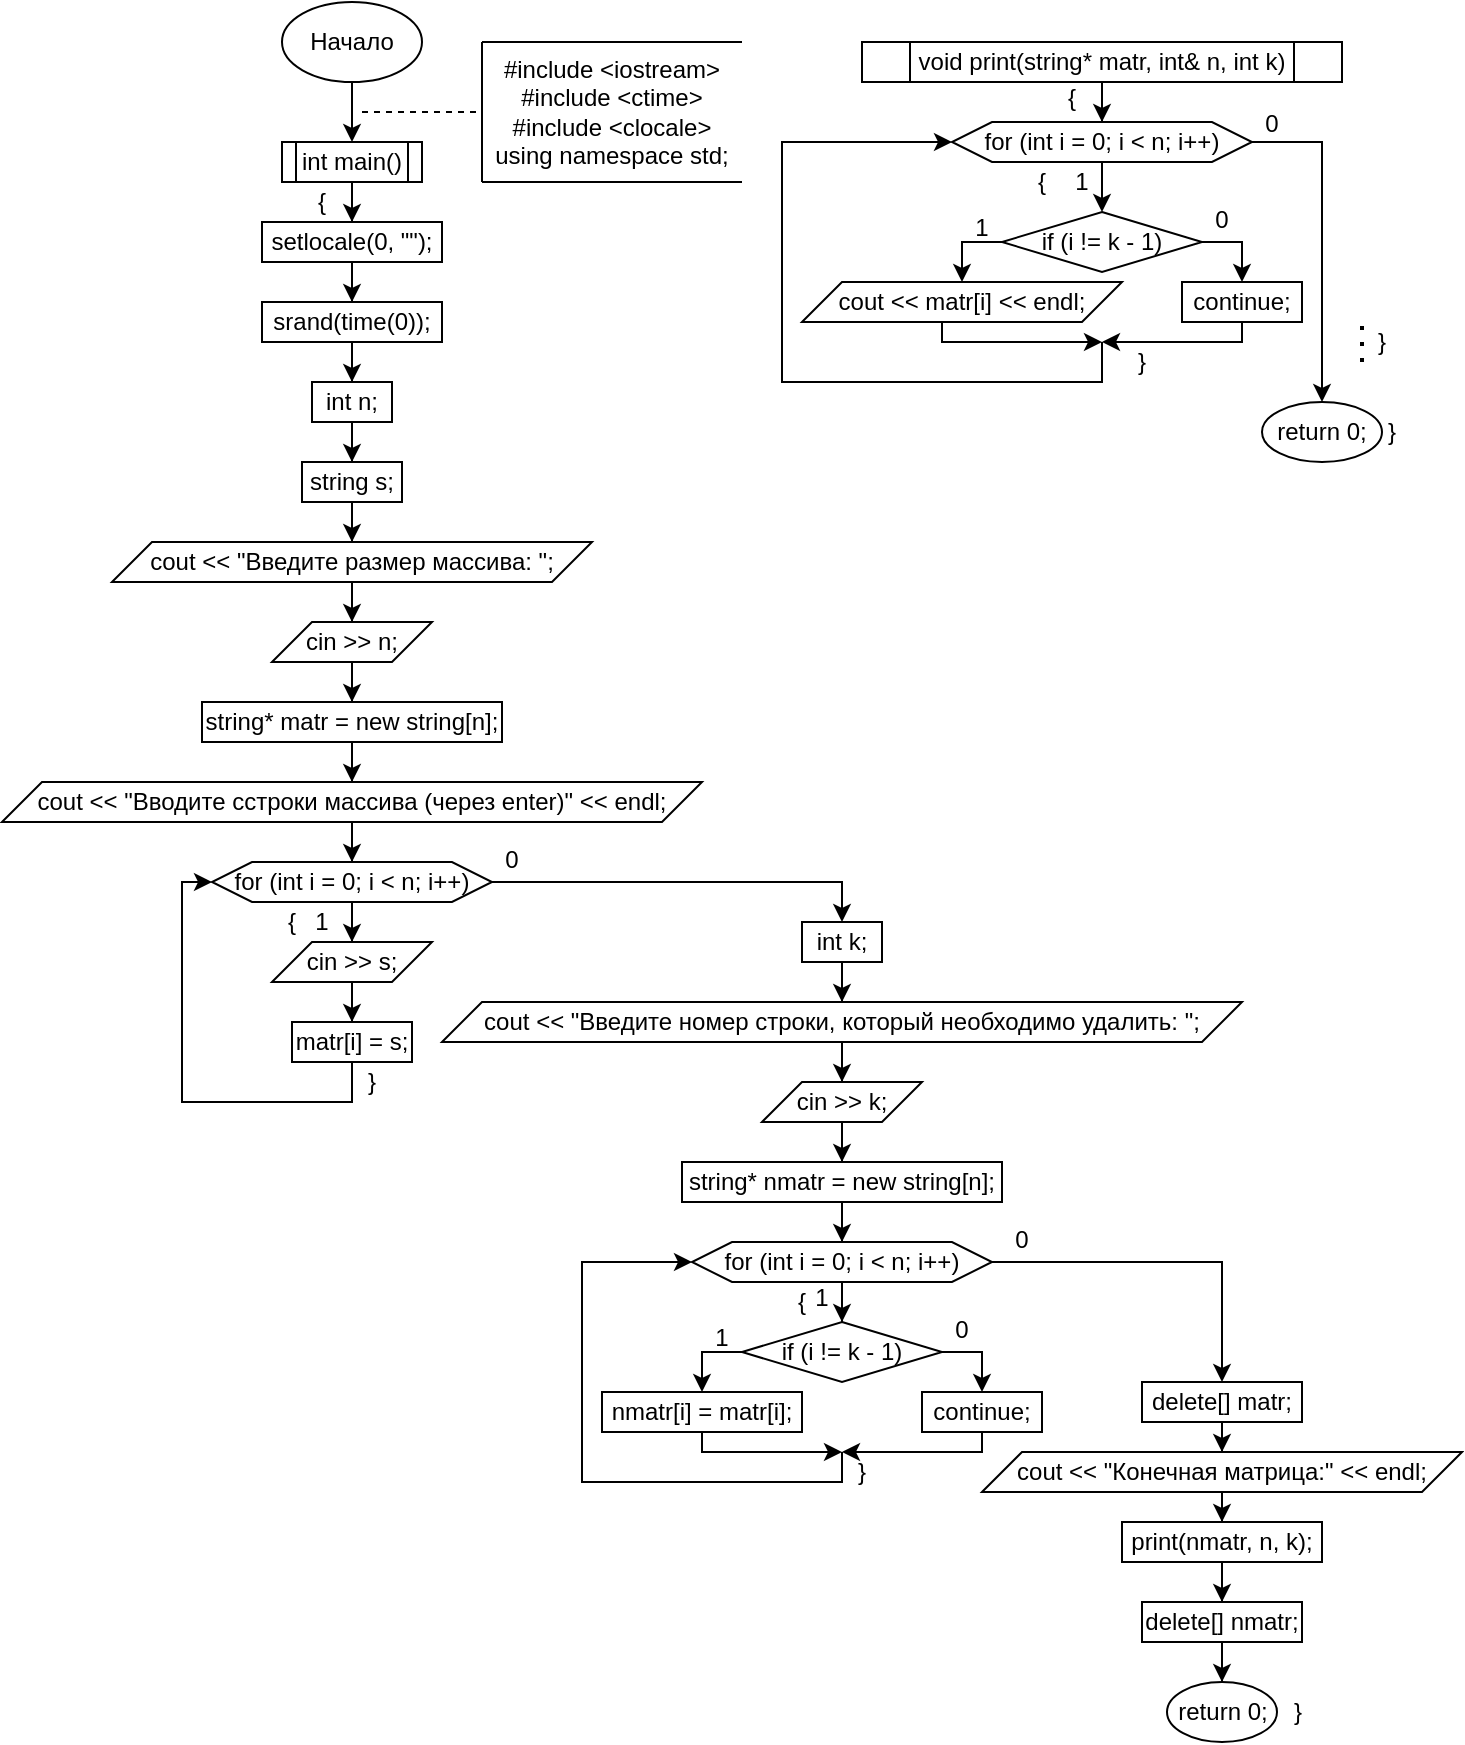 <mxfile version="26.0.4">
  <diagram name="Страница — 1" id="-Ves8a1Da6EOEofOBD4h">
    <mxGraphModel dx="737" dy="410" grid="1" gridSize="10" guides="1" tooltips="1" connect="1" arrows="1" fold="1" page="1" pageScale="1" pageWidth="827" pageHeight="1169" math="0" shadow="0">
      <root>
        <mxCell id="0" />
        <mxCell id="1" parent="0" />
        <mxCell id="par15KkcUKG-uacjkhJL-5" style="edgeStyle=orthogonalEdgeStyle;rounded=0;orthogonalLoop=1;jettySize=auto;html=1;entryX=0.5;entryY=0;entryDx=0;entryDy=0;" edge="1" parent="1" source="par15KkcUKG-uacjkhJL-1" target="par15KkcUKG-uacjkhJL-3">
          <mxGeometry relative="1" as="geometry" />
        </mxCell>
        <mxCell id="par15KkcUKG-uacjkhJL-1" value="Начало" style="ellipse;whiteSpace=wrap;html=1;" vertex="1" parent="1">
          <mxGeometry x="200" y="10" width="70" height="40" as="geometry" />
        </mxCell>
        <mxCell id="par15KkcUKG-uacjkhJL-2" value="&lt;div&gt;#include &amp;lt;iostream&amp;gt;&lt;/div&gt;&lt;div&gt;#include &amp;lt;ctime&amp;gt;&lt;/div&gt;&lt;div&gt;#include &amp;lt;clocale&amp;gt;&lt;/div&gt;&lt;div&gt;using namespace std;&lt;/div&gt;" style="text;html=1;align=center;verticalAlign=middle;whiteSpace=wrap;rounded=0;" vertex="1" parent="1">
          <mxGeometry x="300" y="30" width="130" height="70" as="geometry" />
        </mxCell>
        <mxCell id="par15KkcUKG-uacjkhJL-14" style="edgeStyle=orthogonalEdgeStyle;rounded=0;orthogonalLoop=1;jettySize=auto;html=1;entryX=0.5;entryY=0;entryDx=0;entryDy=0;" edge="1" parent="1" source="par15KkcUKG-uacjkhJL-3" target="par15KkcUKG-uacjkhJL-13">
          <mxGeometry relative="1" as="geometry" />
        </mxCell>
        <mxCell id="par15KkcUKG-uacjkhJL-3" value="int main()" style="shape=process;whiteSpace=wrap;html=1;backgroundOutline=1;" vertex="1" parent="1">
          <mxGeometry x="200" y="80" width="70" height="20" as="geometry" />
        </mxCell>
        <mxCell id="par15KkcUKG-uacjkhJL-6" value="" style="endArrow=none;dashed=1;html=1;rounded=0;entryX=0;entryY=0.5;entryDx=0;entryDy=0;" edge="1" parent="1" target="par15KkcUKG-uacjkhJL-2">
          <mxGeometry width="50" height="50" relative="1" as="geometry">
            <mxPoint x="240" y="65" as="sourcePoint" />
            <mxPoint x="450" y="210" as="targetPoint" />
          </mxGeometry>
        </mxCell>
        <mxCell id="par15KkcUKG-uacjkhJL-7" value="" style="endArrow=none;html=1;rounded=0;exitX=0;exitY=1;exitDx=0;exitDy=0;entryX=1;entryY=1;entryDx=0;entryDy=0;" edge="1" parent="1" source="par15KkcUKG-uacjkhJL-2" target="par15KkcUKG-uacjkhJL-2">
          <mxGeometry width="50" height="50" relative="1" as="geometry">
            <mxPoint x="400" y="260" as="sourcePoint" />
            <mxPoint x="450" y="210" as="targetPoint" />
          </mxGeometry>
        </mxCell>
        <mxCell id="par15KkcUKG-uacjkhJL-8" value="" style="endArrow=none;html=1;rounded=0;entryX=0;entryY=0;entryDx=0;entryDy=0;exitX=1;exitY=0;exitDx=0;exitDy=0;" edge="1" parent="1" source="par15KkcUKG-uacjkhJL-2" target="par15KkcUKG-uacjkhJL-2">
          <mxGeometry width="50" height="50" relative="1" as="geometry">
            <mxPoint x="320" y="170" as="sourcePoint" />
            <mxPoint x="370" y="120" as="targetPoint" />
          </mxGeometry>
        </mxCell>
        <mxCell id="par15KkcUKG-uacjkhJL-9" value="" style="endArrow=none;html=1;rounded=0;entryX=0;entryY=0;entryDx=0;entryDy=0;exitX=0;exitY=1;exitDx=0;exitDy=0;" edge="1" parent="1" source="par15KkcUKG-uacjkhJL-2" target="par15KkcUKG-uacjkhJL-2">
          <mxGeometry width="50" height="50" relative="1" as="geometry">
            <mxPoint x="400" y="260" as="sourcePoint" />
            <mxPoint x="450" y="210" as="targetPoint" />
          </mxGeometry>
        </mxCell>
        <mxCell id="par15KkcUKG-uacjkhJL-49" style="edgeStyle=orthogonalEdgeStyle;rounded=0;orthogonalLoop=1;jettySize=auto;html=1;entryX=0.5;entryY=0;entryDx=0;entryDy=0;" edge="1" parent="1" source="par15KkcUKG-uacjkhJL-10" target="par15KkcUKG-uacjkhJL-47">
          <mxGeometry relative="1" as="geometry" />
        </mxCell>
        <mxCell id="par15KkcUKG-uacjkhJL-10" value="string s;" style="rounded=0;whiteSpace=wrap;html=1;" vertex="1" parent="1">
          <mxGeometry x="210" y="240" width="50" height="20" as="geometry" />
        </mxCell>
        <mxCell id="par15KkcUKG-uacjkhJL-17" style="edgeStyle=orthogonalEdgeStyle;rounded=0;orthogonalLoop=1;jettySize=auto;html=1;entryX=0.5;entryY=0;entryDx=0;entryDy=0;" edge="1" parent="1" source="par15KkcUKG-uacjkhJL-11" target="par15KkcUKG-uacjkhJL-10">
          <mxGeometry relative="1" as="geometry" />
        </mxCell>
        <mxCell id="par15KkcUKG-uacjkhJL-11" value="int n;" style="rounded=0;whiteSpace=wrap;html=1;" vertex="1" parent="1">
          <mxGeometry x="215" y="200" width="40" height="20" as="geometry" />
        </mxCell>
        <mxCell id="par15KkcUKG-uacjkhJL-16" style="edgeStyle=orthogonalEdgeStyle;rounded=0;orthogonalLoop=1;jettySize=auto;html=1;entryX=0.5;entryY=0;entryDx=0;entryDy=0;" edge="1" parent="1" source="par15KkcUKG-uacjkhJL-12" target="par15KkcUKG-uacjkhJL-11">
          <mxGeometry relative="1" as="geometry" />
        </mxCell>
        <mxCell id="par15KkcUKG-uacjkhJL-12" value="srand(time(0));" style="rounded=0;whiteSpace=wrap;html=1;" vertex="1" parent="1">
          <mxGeometry x="190" y="160" width="90" height="20" as="geometry" />
        </mxCell>
        <mxCell id="par15KkcUKG-uacjkhJL-15" style="edgeStyle=orthogonalEdgeStyle;rounded=0;orthogonalLoop=1;jettySize=auto;html=1;" edge="1" parent="1" source="par15KkcUKG-uacjkhJL-13" target="par15KkcUKG-uacjkhJL-12">
          <mxGeometry relative="1" as="geometry" />
        </mxCell>
        <mxCell id="par15KkcUKG-uacjkhJL-13" value="setlocale(0, &quot;&quot;);" style="rounded=0;whiteSpace=wrap;html=1;" vertex="1" parent="1">
          <mxGeometry x="190" y="120" width="90" height="20" as="geometry" />
        </mxCell>
        <mxCell id="par15KkcUKG-uacjkhJL-21" style="edgeStyle=orthogonalEdgeStyle;rounded=0;orthogonalLoop=1;jettySize=auto;html=1;entryX=0.5;entryY=0;entryDx=0;entryDy=0;" edge="1" parent="1" source="par15KkcUKG-uacjkhJL-18" target="par15KkcUKG-uacjkhJL-19">
          <mxGeometry relative="1" as="geometry" />
        </mxCell>
        <mxCell id="par15KkcUKG-uacjkhJL-18" value="void print(string* matr, int&amp;amp; n, int k)" style="shape=process;whiteSpace=wrap;html=1;backgroundOutline=1;" vertex="1" parent="1">
          <mxGeometry x="490" y="30" width="240" height="20" as="geometry" />
        </mxCell>
        <mxCell id="par15KkcUKG-uacjkhJL-22" style="edgeStyle=orthogonalEdgeStyle;rounded=0;orthogonalLoop=1;jettySize=auto;html=1;entryX=0.5;entryY=0;entryDx=0;entryDy=0;" edge="1" parent="1" source="par15KkcUKG-uacjkhJL-19" target="par15KkcUKG-uacjkhJL-20">
          <mxGeometry relative="1" as="geometry" />
        </mxCell>
        <mxCell id="par15KkcUKG-uacjkhJL-31" style="edgeStyle=orthogonalEdgeStyle;rounded=0;orthogonalLoop=1;jettySize=auto;html=1;entryX=0.5;entryY=0;entryDx=0;entryDy=0;" edge="1" parent="1" source="par15KkcUKG-uacjkhJL-19" target="par15KkcUKG-uacjkhJL-30">
          <mxGeometry relative="1" as="geometry" />
        </mxCell>
        <mxCell id="par15KkcUKG-uacjkhJL-19" value="for (int i = 0; i &amp;lt; n; i++)" style="shape=hexagon;perimeter=hexagonPerimeter2;whiteSpace=wrap;html=1;fixedSize=1;" vertex="1" parent="1">
          <mxGeometry x="535" y="70" width="150" height="20" as="geometry" />
        </mxCell>
        <mxCell id="par15KkcUKG-uacjkhJL-25" style="edgeStyle=orthogonalEdgeStyle;rounded=0;orthogonalLoop=1;jettySize=auto;html=1;entryX=0.5;entryY=0;entryDx=0;entryDy=0;" edge="1" parent="1" source="par15KkcUKG-uacjkhJL-20" target="par15KkcUKG-uacjkhJL-24">
          <mxGeometry relative="1" as="geometry">
            <Array as="points">
              <mxPoint x="540" y="130" />
            </Array>
          </mxGeometry>
        </mxCell>
        <mxCell id="par15KkcUKG-uacjkhJL-26" style="edgeStyle=orthogonalEdgeStyle;rounded=0;orthogonalLoop=1;jettySize=auto;html=1;entryX=0.5;entryY=0;entryDx=0;entryDy=0;" edge="1" parent="1" source="par15KkcUKG-uacjkhJL-20" target="par15KkcUKG-uacjkhJL-23">
          <mxGeometry relative="1" as="geometry">
            <Array as="points">
              <mxPoint x="680" y="130" />
            </Array>
          </mxGeometry>
        </mxCell>
        <mxCell id="par15KkcUKG-uacjkhJL-20" value="if (i != k - 1)" style="rhombus;whiteSpace=wrap;html=1;" vertex="1" parent="1">
          <mxGeometry x="560" y="115" width="100" height="30" as="geometry" />
        </mxCell>
        <mxCell id="par15KkcUKG-uacjkhJL-28" style="edgeStyle=orthogonalEdgeStyle;rounded=0;orthogonalLoop=1;jettySize=auto;html=1;" edge="1" parent="1" source="par15KkcUKG-uacjkhJL-23">
          <mxGeometry relative="1" as="geometry">
            <mxPoint x="610" y="180" as="targetPoint" />
            <Array as="points">
              <mxPoint x="680" y="180" />
              <mxPoint x="610" y="180" />
            </Array>
          </mxGeometry>
        </mxCell>
        <mxCell id="par15KkcUKG-uacjkhJL-23" value="continue;" style="rounded=0;whiteSpace=wrap;html=1;" vertex="1" parent="1">
          <mxGeometry x="650" y="150" width="60" height="20" as="geometry" />
        </mxCell>
        <mxCell id="par15KkcUKG-uacjkhJL-27" style="edgeStyle=orthogonalEdgeStyle;rounded=0;orthogonalLoop=1;jettySize=auto;html=1;" edge="1" parent="1" source="par15KkcUKG-uacjkhJL-24">
          <mxGeometry relative="1" as="geometry">
            <mxPoint x="610" y="180" as="targetPoint" />
            <Array as="points">
              <mxPoint x="530" y="180" />
              <mxPoint x="610" y="180" />
            </Array>
          </mxGeometry>
        </mxCell>
        <mxCell id="par15KkcUKG-uacjkhJL-24" value="cout &amp;lt;&amp;lt; matr[i] &amp;lt;&amp;lt; endl;" style="shape=parallelogram;perimeter=parallelogramPerimeter;whiteSpace=wrap;html=1;fixedSize=1;" vertex="1" parent="1">
          <mxGeometry x="460" y="150" width="160" height="20" as="geometry" />
        </mxCell>
        <mxCell id="par15KkcUKG-uacjkhJL-29" value="" style="endArrow=classic;html=1;rounded=0;entryX=0;entryY=0.5;entryDx=0;entryDy=0;" edge="1" parent="1" target="par15KkcUKG-uacjkhJL-19">
          <mxGeometry width="50" height="50" relative="1" as="geometry">
            <mxPoint x="610" y="180" as="sourcePoint" />
            <mxPoint x="480" y="80" as="targetPoint" />
            <Array as="points">
              <mxPoint x="610" y="200" />
              <mxPoint x="450" y="200" />
              <mxPoint x="450" y="80" />
            </Array>
          </mxGeometry>
        </mxCell>
        <mxCell id="par15KkcUKG-uacjkhJL-30" value="return 0;" style="ellipse;whiteSpace=wrap;html=1;" vertex="1" parent="1">
          <mxGeometry x="690" y="210" width="60" height="30" as="geometry" />
        </mxCell>
        <mxCell id="par15KkcUKG-uacjkhJL-32" value="{" style="text;html=1;align=center;verticalAlign=middle;whiteSpace=wrap;rounded=0;" vertex="1" parent="1">
          <mxGeometry x="590" y="45" width="10" height="25" as="geometry" />
        </mxCell>
        <mxCell id="par15KkcUKG-uacjkhJL-33" value="{" style="text;html=1;align=center;verticalAlign=middle;whiteSpace=wrap;rounded=0;" vertex="1" parent="1">
          <mxGeometry x="570" y="90" width="20" height="20" as="geometry" />
        </mxCell>
        <mxCell id="par15KkcUKG-uacjkhJL-34" value="}" style="text;html=1;align=center;verticalAlign=middle;whiteSpace=wrap;rounded=0;" vertex="1" parent="1">
          <mxGeometry x="620" y="180" width="20" height="20" as="geometry" />
        </mxCell>
        <mxCell id="par15KkcUKG-uacjkhJL-35" value="}" style="text;html=1;align=center;verticalAlign=middle;whiteSpace=wrap;rounded=0;" vertex="1" parent="1">
          <mxGeometry x="750" y="215" width="10" height="20" as="geometry" />
        </mxCell>
        <mxCell id="par15KkcUKG-uacjkhJL-36" value="}" style="text;html=1;align=center;verticalAlign=middle;whiteSpace=wrap;rounded=0;" vertex="1" parent="1">
          <mxGeometry x="740" y="170" width="20" height="20" as="geometry" />
        </mxCell>
        <mxCell id="par15KkcUKG-uacjkhJL-37" value="" style="endArrow=none;dashed=1;html=1;dashPattern=1 3;strokeWidth=2;rounded=0;entryX=0;entryY=0;entryDx=0;entryDy=0;exitX=0;exitY=1;exitDx=0;exitDy=0;" edge="1" parent="1" source="par15KkcUKG-uacjkhJL-36" target="par15KkcUKG-uacjkhJL-36">
          <mxGeometry width="50" height="50" relative="1" as="geometry">
            <mxPoint x="700" y="180" as="sourcePoint" />
            <mxPoint x="750" y="130" as="targetPoint" />
          </mxGeometry>
        </mxCell>
        <mxCell id="par15KkcUKG-uacjkhJL-39" value="1" style="text;html=1;align=center;verticalAlign=middle;whiteSpace=wrap;rounded=0;" vertex="1" parent="1">
          <mxGeometry x="590" y="92.5" width="20" height="15" as="geometry" />
        </mxCell>
        <mxCell id="par15KkcUKG-uacjkhJL-43" value="1" style="text;html=1;align=center;verticalAlign=middle;whiteSpace=wrap;rounded=0;" vertex="1" parent="1">
          <mxGeometry x="540" y="115" width="20" height="15" as="geometry" />
        </mxCell>
        <mxCell id="par15KkcUKG-uacjkhJL-44" value="0" style="text;html=1;align=center;verticalAlign=middle;whiteSpace=wrap;rounded=0;" vertex="1" parent="1">
          <mxGeometry x="685" y="62.5" width="20" height="17.5" as="geometry" />
        </mxCell>
        <mxCell id="par15KkcUKG-uacjkhJL-45" value="0" style="text;html=1;align=center;verticalAlign=middle;whiteSpace=wrap;rounded=0;" vertex="1" parent="1">
          <mxGeometry x="660" y="110" width="20" height="17.5" as="geometry" />
        </mxCell>
        <mxCell id="par15KkcUKG-uacjkhJL-46" value="{" style="text;html=1;align=center;verticalAlign=middle;whiteSpace=wrap;rounded=0;" vertex="1" parent="1">
          <mxGeometry x="210" y="100" width="20" height="20" as="geometry" />
        </mxCell>
        <mxCell id="par15KkcUKG-uacjkhJL-51" style="edgeStyle=orthogonalEdgeStyle;rounded=0;orthogonalLoop=1;jettySize=auto;html=1;entryX=0.5;entryY=0;entryDx=0;entryDy=0;" edge="1" parent="1" source="par15KkcUKG-uacjkhJL-47" target="par15KkcUKG-uacjkhJL-48">
          <mxGeometry relative="1" as="geometry" />
        </mxCell>
        <mxCell id="par15KkcUKG-uacjkhJL-47" value="cout &amp;lt;&amp;lt; &quot;Введите размер массива: &quot;;" style="shape=parallelogram;perimeter=parallelogramPerimeter;whiteSpace=wrap;html=1;fixedSize=1;" vertex="1" parent="1">
          <mxGeometry x="115" y="280" width="240" height="20" as="geometry" />
        </mxCell>
        <mxCell id="par15KkcUKG-uacjkhJL-53" style="edgeStyle=orthogonalEdgeStyle;rounded=0;orthogonalLoop=1;jettySize=auto;html=1;entryX=0.5;entryY=0;entryDx=0;entryDy=0;" edge="1" parent="1" source="par15KkcUKG-uacjkhJL-48" target="par15KkcUKG-uacjkhJL-52">
          <mxGeometry relative="1" as="geometry" />
        </mxCell>
        <mxCell id="par15KkcUKG-uacjkhJL-48" value="cin &amp;gt;&amp;gt; n;" style="shape=parallelogram;perimeter=parallelogramPerimeter;whiteSpace=wrap;html=1;fixedSize=1;" vertex="1" parent="1">
          <mxGeometry x="195" y="320" width="80" height="20" as="geometry" />
        </mxCell>
        <mxCell id="par15KkcUKG-uacjkhJL-55" style="edgeStyle=orthogonalEdgeStyle;rounded=0;orthogonalLoop=1;jettySize=auto;html=1;entryX=0.5;entryY=0;entryDx=0;entryDy=0;" edge="1" parent="1" source="par15KkcUKG-uacjkhJL-52" target="par15KkcUKG-uacjkhJL-54">
          <mxGeometry relative="1" as="geometry" />
        </mxCell>
        <mxCell id="par15KkcUKG-uacjkhJL-52" value="string* matr = new string[n];" style="rounded=0;whiteSpace=wrap;html=1;" vertex="1" parent="1">
          <mxGeometry x="160" y="360" width="150" height="20" as="geometry" />
        </mxCell>
        <mxCell id="par15KkcUKG-uacjkhJL-59" style="edgeStyle=orthogonalEdgeStyle;rounded=0;orthogonalLoop=1;jettySize=auto;html=1;entryX=0.5;entryY=0;entryDx=0;entryDy=0;" edge="1" parent="1" source="par15KkcUKG-uacjkhJL-54" target="par15KkcUKG-uacjkhJL-56">
          <mxGeometry relative="1" as="geometry" />
        </mxCell>
        <mxCell id="par15KkcUKG-uacjkhJL-54" value="cout &amp;lt;&amp;lt; &quot;Вводите сстроки массива (через enter)&quot; &amp;lt;&amp;lt; endl;" style="shape=parallelogram;perimeter=parallelogramPerimeter;whiteSpace=wrap;html=1;fixedSize=1;" vertex="1" parent="1">
          <mxGeometry x="60" y="400" width="350" height="20" as="geometry" />
        </mxCell>
        <mxCell id="par15KkcUKG-uacjkhJL-60" style="edgeStyle=orthogonalEdgeStyle;rounded=0;orthogonalLoop=1;jettySize=auto;html=1;" edge="1" parent="1" source="par15KkcUKG-uacjkhJL-56" target="par15KkcUKG-uacjkhJL-57">
          <mxGeometry relative="1" as="geometry" />
        </mxCell>
        <mxCell id="par15KkcUKG-uacjkhJL-70" style="edgeStyle=orthogonalEdgeStyle;rounded=0;orthogonalLoop=1;jettySize=auto;html=1;entryX=0.5;entryY=0;entryDx=0;entryDy=0;" edge="1" parent="1" source="par15KkcUKG-uacjkhJL-56" target="par15KkcUKG-uacjkhJL-67">
          <mxGeometry relative="1" as="geometry" />
        </mxCell>
        <mxCell id="par15KkcUKG-uacjkhJL-56" value="for (int i = 0; i &amp;lt; n; i++)" style="shape=hexagon;perimeter=hexagonPerimeter2;whiteSpace=wrap;html=1;fixedSize=1;" vertex="1" parent="1">
          <mxGeometry x="165" y="440" width="140" height="20" as="geometry" />
        </mxCell>
        <mxCell id="par15KkcUKG-uacjkhJL-61" style="edgeStyle=orthogonalEdgeStyle;rounded=0;orthogonalLoop=1;jettySize=auto;html=1;entryX=0.5;entryY=0;entryDx=0;entryDy=0;" edge="1" parent="1" source="par15KkcUKG-uacjkhJL-57" target="par15KkcUKG-uacjkhJL-58">
          <mxGeometry relative="1" as="geometry" />
        </mxCell>
        <mxCell id="par15KkcUKG-uacjkhJL-57" value="cin &amp;gt;&amp;gt; s;" style="shape=parallelogram;perimeter=parallelogramPerimeter;whiteSpace=wrap;html=1;fixedSize=1;" vertex="1" parent="1">
          <mxGeometry x="195" y="480" width="80" height="20" as="geometry" />
        </mxCell>
        <mxCell id="par15KkcUKG-uacjkhJL-62" style="edgeStyle=orthogonalEdgeStyle;rounded=0;orthogonalLoop=1;jettySize=auto;html=1;entryX=0;entryY=0.5;entryDx=0;entryDy=0;" edge="1" parent="1" source="par15KkcUKG-uacjkhJL-58" target="par15KkcUKG-uacjkhJL-56">
          <mxGeometry relative="1" as="geometry">
            <mxPoint x="140" y="460" as="targetPoint" />
            <Array as="points">
              <mxPoint x="235" y="560" />
              <mxPoint x="150" y="560" />
              <mxPoint x="150" y="450" />
            </Array>
          </mxGeometry>
        </mxCell>
        <mxCell id="par15KkcUKG-uacjkhJL-58" value="matr[i] = s;" style="rounded=0;whiteSpace=wrap;html=1;" vertex="1" parent="1">
          <mxGeometry x="205" y="520" width="60" height="20" as="geometry" />
        </mxCell>
        <mxCell id="par15KkcUKG-uacjkhJL-63" value="{" style="text;html=1;align=center;verticalAlign=middle;whiteSpace=wrap;rounded=0;" vertex="1" parent="1">
          <mxGeometry x="195" y="460" width="20" height="20" as="geometry" />
        </mxCell>
        <mxCell id="par15KkcUKG-uacjkhJL-64" value="1" style="text;html=1;align=center;verticalAlign=middle;whiteSpace=wrap;rounded=0;" vertex="1" parent="1">
          <mxGeometry x="210" y="462.5" width="20" height="15" as="geometry" />
        </mxCell>
        <mxCell id="par15KkcUKG-uacjkhJL-65" value="}" style="text;html=1;align=center;verticalAlign=middle;whiteSpace=wrap;rounded=0;" vertex="1" parent="1">
          <mxGeometry x="235" y="540" width="20" height="20" as="geometry" />
        </mxCell>
        <mxCell id="par15KkcUKG-uacjkhJL-66" value="0" style="text;html=1;align=center;verticalAlign=middle;whiteSpace=wrap;rounded=0;" vertex="1" parent="1">
          <mxGeometry x="305" y="430" width="20" height="17.5" as="geometry" />
        </mxCell>
        <mxCell id="par15KkcUKG-uacjkhJL-71" style="edgeStyle=orthogonalEdgeStyle;rounded=0;orthogonalLoop=1;jettySize=auto;html=1;entryX=0.5;entryY=0;entryDx=0;entryDy=0;" edge="1" parent="1" source="par15KkcUKG-uacjkhJL-67" target="par15KkcUKG-uacjkhJL-68">
          <mxGeometry relative="1" as="geometry" />
        </mxCell>
        <mxCell id="par15KkcUKG-uacjkhJL-67" value="int k;" style="rounded=0;whiteSpace=wrap;html=1;" vertex="1" parent="1">
          <mxGeometry x="460" y="470" width="40" height="20" as="geometry" />
        </mxCell>
        <mxCell id="par15KkcUKG-uacjkhJL-72" style="edgeStyle=orthogonalEdgeStyle;rounded=0;orthogonalLoop=1;jettySize=auto;html=1;entryX=0.5;entryY=0;entryDx=0;entryDy=0;" edge="1" parent="1" source="par15KkcUKG-uacjkhJL-68" target="par15KkcUKG-uacjkhJL-69">
          <mxGeometry relative="1" as="geometry" />
        </mxCell>
        <mxCell id="par15KkcUKG-uacjkhJL-68" value="cout &amp;lt;&amp;lt; &quot;Введите номер строки, который необходимо удалить: &quot;;" style="shape=parallelogram;perimeter=parallelogramPerimeter;whiteSpace=wrap;html=1;fixedSize=1;" vertex="1" parent="1">
          <mxGeometry x="280" y="510" width="400" height="20" as="geometry" />
        </mxCell>
        <mxCell id="par15KkcUKG-uacjkhJL-74" style="edgeStyle=orthogonalEdgeStyle;rounded=0;orthogonalLoop=1;jettySize=auto;html=1;entryX=0.5;entryY=0;entryDx=0;entryDy=0;" edge="1" parent="1" source="par15KkcUKG-uacjkhJL-69" target="par15KkcUKG-uacjkhJL-73">
          <mxGeometry relative="1" as="geometry" />
        </mxCell>
        <mxCell id="par15KkcUKG-uacjkhJL-69" value="cin &amp;gt;&amp;gt; k;" style="shape=parallelogram;perimeter=parallelogramPerimeter;whiteSpace=wrap;html=1;fixedSize=1;" vertex="1" parent="1">
          <mxGeometry x="440" y="550" width="80" height="20" as="geometry" />
        </mxCell>
        <mxCell id="par15KkcUKG-uacjkhJL-76" style="edgeStyle=orthogonalEdgeStyle;rounded=0;orthogonalLoop=1;jettySize=auto;html=1;" edge="1" parent="1" source="par15KkcUKG-uacjkhJL-73" target="par15KkcUKG-uacjkhJL-75">
          <mxGeometry relative="1" as="geometry" />
        </mxCell>
        <mxCell id="par15KkcUKG-uacjkhJL-73" value="string* nmatr = new string[n];" style="rounded=0;whiteSpace=wrap;html=1;" vertex="1" parent="1">
          <mxGeometry x="400" y="590" width="160" height="20" as="geometry" />
        </mxCell>
        <mxCell id="par15KkcUKG-uacjkhJL-91" style="edgeStyle=orthogonalEdgeStyle;rounded=0;orthogonalLoop=1;jettySize=auto;html=1;entryX=0.5;entryY=0;entryDx=0;entryDy=0;" edge="1" parent="1" source="par15KkcUKG-uacjkhJL-75" target="par15KkcUKG-uacjkhJL-80">
          <mxGeometry relative="1" as="geometry" />
        </mxCell>
        <mxCell id="par15KkcUKG-uacjkhJL-105" style="edgeStyle=orthogonalEdgeStyle;rounded=0;orthogonalLoop=1;jettySize=auto;html=1;" edge="1" parent="1" source="par15KkcUKG-uacjkhJL-75" target="par15KkcUKG-uacjkhJL-95">
          <mxGeometry relative="1" as="geometry" />
        </mxCell>
        <mxCell id="par15KkcUKG-uacjkhJL-75" value="for (int i = 0; i &amp;lt; n; i++)" style="shape=hexagon;perimeter=hexagonPerimeter2;whiteSpace=wrap;html=1;fixedSize=1;" vertex="1" parent="1">
          <mxGeometry x="405" y="630" width="150" height="20" as="geometry" />
        </mxCell>
        <mxCell id="par15KkcUKG-uacjkhJL-78" style="edgeStyle=orthogonalEdgeStyle;rounded=0;orthogonalLoop=1;jettySize=auto;html=1;entryX=0.5;entryY=0;entryDx=0;entryDy=0;" edge="1" source="par15KkcUKG-uacjkhJL-80" target="par15KkcUKG-uacjkhJL-89" parent="1">
          <mxGeometry relative="1" as="geometry">
            <mxPoint x="410" y="705" as="targetPoint" />
            <Array as="points">
              <mxPoint x="410" y="685.5" />
            </Array>
          </mxGeometry>
        </mxCell>
        <mxCell id="par15KkcUKG-uacjkhJL-79" style="edgeStyle=orthogonalEdgeStyle;rounded=0;orthogonalLoop=1;jettySize=auto;html=1;entryX=0.5;entryY=0;entryDx=0;entryDy=0;" edge="1" source="par15KkcUKG-uacjkhJL-80" target="par15KkcUKG-uacjkhJL-82" parent="1">
          <mxGeometry relative="1" as="geometry">
            <Array as="points">
              <mxPoint x="550" y="685" />
            </Array>
          </mxGeometry>
        </mxCell>
        <mxCell id="par15KkcUKG-uacjkhJL-80" value="if (i != k - 1)" style="rhombus;whiteSpace=wrap;html=1;" vertex="1" parent="1">
          <mxGeometry x="430" y="670" width="100" height="30" as="geometry" />
        </mxCell>
        <mxCell id="par15KkcUKG-uacjkhJL-81" style="edgeStyle=orthogonalEdgeStyle;rounded=0;orthogonalLoop=1;jettySize=auto;html=1;" edge="1" source="par15KkcUKG-uacjkhJL-82" parent="1">
          <mxGeometry relative="1" as="geometry">
            <mxPoint x="480" y="735" as="targetPoint" />
            <Array as="points">
              <mxPoint x="550" y="735" />
              <mxPoint x="480" y="735" />
            </Array>
          </mxGeometry>
        </mxCell>
        <mxCell id="par15KkcUKG-uacjkhJL-82" value="continue;" style="rounded=0;whiteSpace=wrap;html=1;" vertex="1" parent="1">
          <mxGeometry x="520" y="705" width="60" height="20" as="geometry" />
        </mxCell>
        <mxCell id="par15KkcUKG-uacjkhJL-85" value="}" style="text;html=1;align=center;verticalAlign=middle;whiteSpace=wrap;rounded=0;" vertex="1" parent="1">
          <mxGeometry x="480" y="735" width="20" height="20" as="geometry" />
        </mxCell>
        <mxCell id="par15KkcUKG-uacjkhJL-86" value="1" style="text;html=1;align=center;verticalAlign=middle;whiteSpace=wrap;rounded=0;" vertex="1" parent="1">
          <mxGeometry x="460" y="650" width="20" height="15" as="geometry" />
        </mxCell>
        <mxCell id="par15KkcUKG-uacjkhJL-87" value="1" style="text;html=1;align=center;verticalAlign=middle;whiteSpace=wrap;rounded=0;" vertex="1" parent="1">
          <mxGeometry x="410" y="670" width="20" height="15" as="geometry" />
        </mxCell>
        <mxCell id="par15KkcUKG-uacjkhJL-88" value="0" style="text;html=1;align=center;verticalAlign=middle;whiteSpace=wrap;rounded=0;" vertex="1" parent="1">
          <mxGeometry x="530" y="665" width="20" height="17.5" as="geometry" />
        </mxCell>
        <mxCell id="par15KkcUKG-uacjkhJL-90" style="edgeStyle=orthogonalEdgeStyle;rounded=0;orthogonalLoop=1;jettySize=auto;html=1;" edge="1" parent="1">
          <mxGeometry relative="1" as="geometry">
            <mxPoint x="480" y="735" as="targetPoint" />
            <mxPoint x="410" y="722.5" as="sourcePoint" />
            <Array as="points">
              <mxPoint x="410" y="735" />
            </Array>
          </mxGeometry>
        </mxCell>
        <mxCell id="par15KkcUKG-uacjkhJL-89" value="nmatr[i] = matr[i];" style="rounded=0;whiteSpace=wrap;html=1;" vertex="1" parent="1">
          <mxGeometry x="360" y="705" width="100" height="20" as="geometry" />
        </mxCell>
        <mxCell id="par15KkcUKG-uacjkhJL-92" value="{" style="text;html=1;align=center;verticalAlign=middle;whiteSpace=wrap;rounded=0;" vertex="1" parent="1">
          <mxGeometry x="450" y="650" width="20" height="20" as="geometry" />
        </mxCell>
        <mxCell id="par15KkcUKG-uacjkhJL-93" value="0" style="text;html=1;align=center;verticalAlign=middle;whiteSpace=wrap;rounded=0;" vertex="1" parent="1">
          <mxGeometry x="560" y="620" width="20" height="17.5" as="geometry" />
        </mxCell>
        <mxCell id="par15KkcUKG-uacjkhJL-94" value="" style="endArrow=classic;html=1;rounded=0;entryX=0;entryY=0.5;entryDx=0;entryDy=0;" edge="1" parent="1" target="par15KkcUKG-uacjkhJL-75">
          <mxGeometry width="50" height="50" relative="1" as="geometry">
            <mxPoint x="480" y="735" as="sourcePoint" />
            <mxPoint x="360" y="630" as="targetPoint" />
            <Array as="points">
              <mxPoint x="480" y="750" />
              <mxPoint x="350" y="750" />
              <mxPoint x="350" y="640" />
            </Array>
          </mxGeometry>
        </mxCell>
        <mxCell id="par15KkcUKG-uacjkhJL-99" style="edgeStyle=orthogonalEdgeStyle;rounded=0;orthogonalLoop=1;jettySize=auto;html=1;entryX=0.5;entryY=0;entryDx=0;entryDy=0;" edge="1" parent="1" source="par15KkcUKG-uacjkhJL-95" target="par15KkcUKG-uacjkhJL-96">
          <mxGeometry relative="1" as="geometry" />
        </mxCell>
        <mxCell id="par15KkcUKG-uacjkhJL-95" value="delete[] matr;" style="rounded=0;whiteSpace=wrap;html=1;" vertex="1" parent="1">
          <mxGeometry x="630" y="700" width="80" height="20" as="geometry" />
        </mxCell>
        <mxCell id="par15KkcUKG-uacjkhJL-100" style="edgeStyle=orthogonalEdgeStyle;rounded=0;orthogonalLoop=1;jettySize=auto;html=1;entryX=0.5;entryY=0;entryDx=0;entryDy=0;" edge="1" parent="1" source="par15KkcUKG-uacjkhJL-96" target="par15KkcUKG-uacjkhJL-97">
          <mxGeometry relative="1" as="geometry" />
        </mxCell>
        <mxCell id="par15KkcUKG-uacjkhJL-96" value="cout &amp;lt;&amp;lt; &quot;Конечная матрица:&quot; &amp;lt;&amp;lt; endl;" style="shape=parallelogram;perimeter=parallelogramPerimeter;whiteSpace=wrap;html=1;fixedSize=1;" vertex="1" parent="1">
          <mxGeometry x="550" y="735" width="240" height="20" as="geometry" />
        </mxCell>
        <mxCell id="par15KkcUKG-uacjkhJL-101" style="edgeStyle=orthogonalEdgeStyle;rounded=0;orthogonalLoop=1;jettySize=auto;html=1;entryX=0.5;entryY=0;entryDx=0;entryDy=0;" edge="1" parent="1" source="par15KkcUKG-uacjkhJL-97" target="par15KkcUKG-uacjkhJL-98">
          <mxGeometry relative="1" as="geometry" />
        </mxCell>
        <mxCell id="par15KkcUKG-uacjkhJL-97" value="print(nmatr, n, k);" style="rounded=0;whiteSpace=wrap;html=1;" vertex="1" parent="1">
          <mxGeometry x="620" y="770" width="100" height="20" as="geometry" />
        </mxCell>
        <mxCell id="par15KkcUKG-uacjkhJL-103" style="edgeStyle=orthogonalEdgeStyle;rounded=0;orthogonalLoop=1;jettySize=auto;html=1;entryX=0.5;entryY=0;entryDx=0;entryDy=0;" edge="1" parent="1" source="par15KkcUKG-uacjkhJL-98" target="par15KkcUKG-uacjkhJL-102">
          <mxGeometry relative="1" as="geometry" />
        </mxCell>
        <mxCell id="par15KkcUKG-uacjkhJL-98" value="delete[] nmatr;" style="rounded=0;whiteSpace=wrap;html=1;" vertex="1" parent="1">
          <mxGeometry x="630" y="810" width="80" height="20" as="geometry" />
        </mxCell>
        <mxCell id="par15KkcUKG-uacjkhJL-102" value="return 0;" style="ellipse;whiteSpace=wrap;html=1;" vertex="1" parent="1">
          <mxGeometry x="642.5" y="850" width="55" height="30" as="geometry" />
        </mxCell>
        <mxCell id="par15KkcUKG-uacjkhJL-104" value="}" style="text;html=1;align=center;verticalAlign=middle;whiteSpace=wrap;rounded=0;" vertex="1" parent="1">
          <mxGeometry x="697.5" y="855" width="20" height="20" as="geometry" />
        </mxCell>
      </root>
    </mxGraphModel>
  </diagram>
</mxfile>
